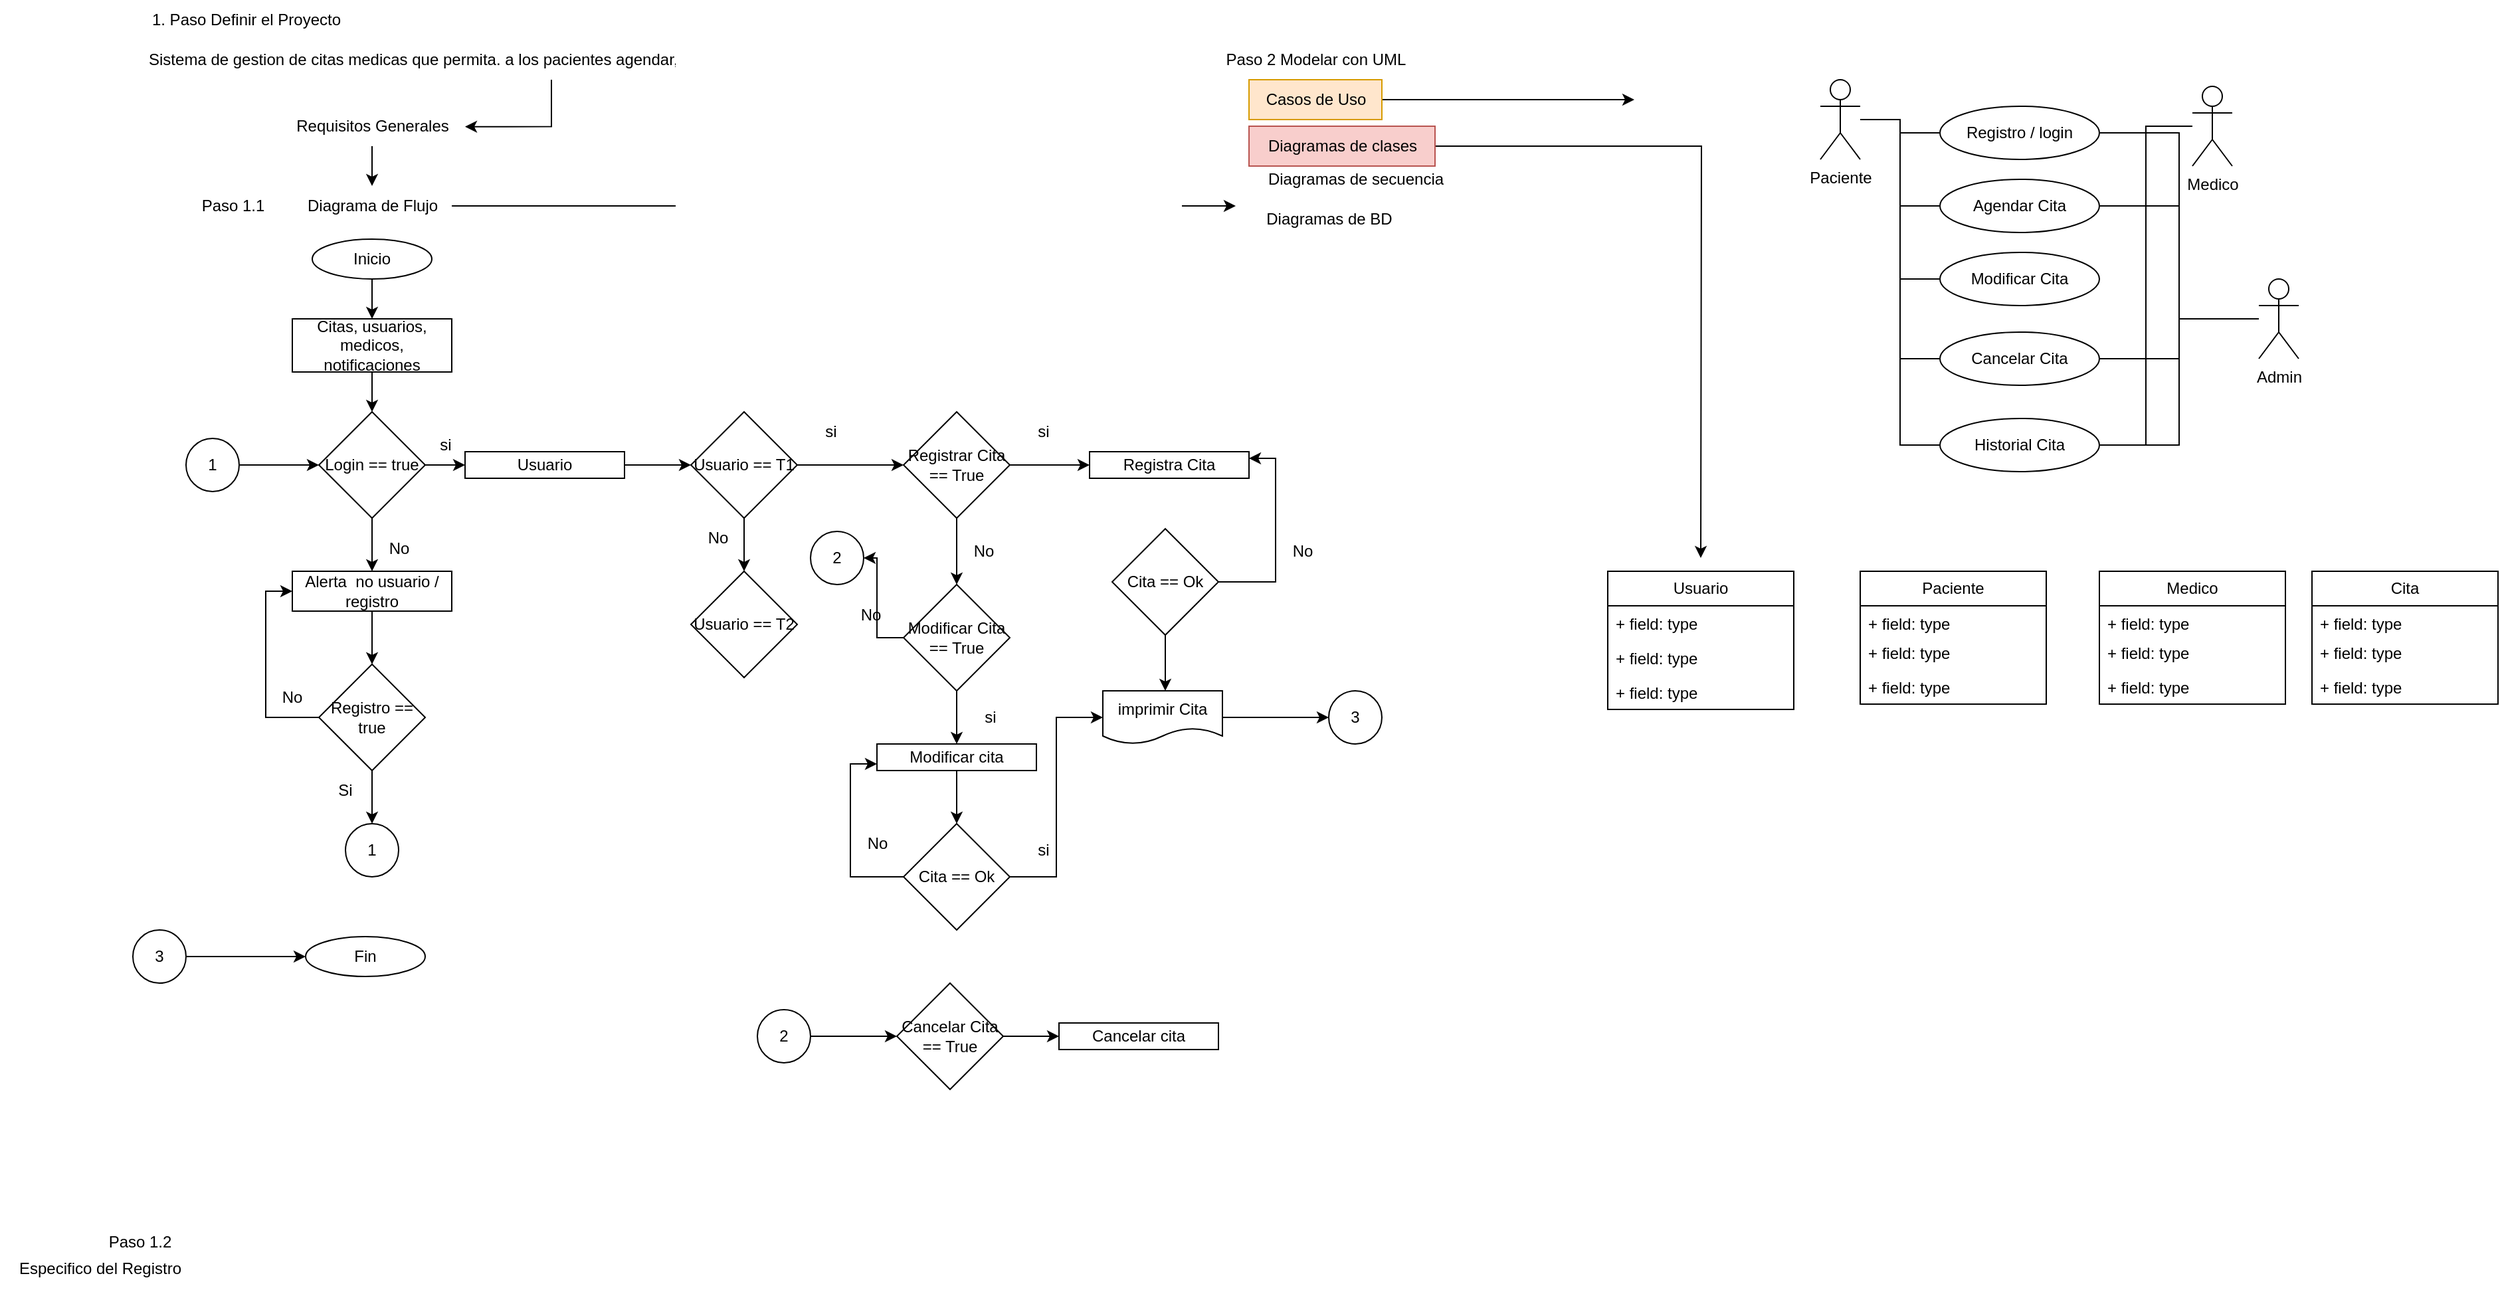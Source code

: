 <mxfile version="26.0.11" pages="6">
  <diagram id="hQkGVW7iXNaFTCUfIOvy" name="Definir un Proyecto">
    <mxGraphModel dx="1621" dy="432" grid="1" gridSize="10" guides="1" tooltips="1" connect="1" arrows="1" fold="1" page="1" pageScale="1" pageWidth="827" pageHeight="1169" math="0" shadow="0">
      <root>
        <mxCell id="0" />
        <mxCell id="1" parent="0" />
        <mxCell id="E74TG-fO9tm4yIe43Iaj-1" value="Sistema de gestion de citas medicas que permita. a los pacientes agendar, modificar y cancelar citas con medicos" style="text;html=1;align=center;verticalAlign=middle;resizable=0;points=[];autosize=1;strokeColor=none;fillColor=none;" vertex="1" parent="1">
          <mxGeometry x="90" y="170" width="630" height="30" as="geometry" />
        </mxCell>
        <mxCell id="E74TG-fO9tm4yIe43Iaj-2" value="1. Paso Definir el Proyecto" style="text;html=1;align=center;verticalAlign=middle;resizable=0;points=[];autosize=1;strokeColor=none;fillColor=none;" vertex="1" parent="1">
          <mxGeometry x="90" y="140" width="170" height="30" as="geometry" />
        </mxCell>
        <mxCell id="E74TG-fO9tm4yIe43Iaj-6" value="" style="edgeStyle=orthogonalEdgeStyle;rounded=0;orthogonalLoop=1;jettySize=auto;html=1;" edge="1" parent="1" source="E74TG-fO9tm4yIe43Iaj-3" target="E74TG-fO9tm4yIe43Iaj-5">
          <mxGeometry relative="1" as="geometry" />
        </mxCell>
        <mxCell id="E74TG-fO9tm4yIe43Iaj-3" value="Requisitos Generales" style="text;html=1;align=center;verticalAlign=middle;resizable=0;points=[];autosize=1;strokeColor=none;fillColor=none;" vertex="1" parent="1">
          <mxGeometry x="200" y="220" width="140" height="30" as="geometry" />
        </mxCell>
        <mxCell id="E74TG-fO9tm4yIe43Iaj-4" style="edgeStyle=orthogonalEdgeStyle;rounded=0;orthogonalLoop=1;jettySize=auto;html=1;entryX=1;entryY=0.511;entryDx=0;entryDy=0;entryPerimeter=0;" edge="1" parent="1" source="E74TG-fO9tm4yIe43Iaj-1" target="E74TG-fO9tm4yIe43Iaj-3">
          <mxGeometry relative="1" as="geometry" />
        </mxCell>
        <mxCell id="E74TG-fO9tm4yIe43Iaj-76" style="edgeStyle=orthogonalEdgeStyle;rounded=0;orthogonalLoop=1;jettySize=auto;html=1;" edge="1" parent="1" source="E74TG-fO9tm4yIe43Iaj-5">
          <mxGeometry relative="1" as="geometry">
            <mxPoint x="920" y="295" as="targetPoint" />
          </mxGeometry>
        </mxCell>
        <mxCell id="E74TG-fO9tm4yIe43Iaj-5" value="Diagrama de Flujo" style="text;html=1;align=center;verticalAlign=middle;resizable=0;points=[];autosize=1;strokeColor=none;fillColor=none;" vertex="1" parent="1">
          <mxGeometry x="210" y="280" width="120" height="30" as="geometry" />
        </mxCell>
        <mxCell id="E74TG-fO9tm4yIe43Iaj-9" value="" style="edgeStyle=orthogonalEdgeStyle;rounded=0;orthogonalLoop=1;jettySize=auto;html=1;" edge="1" parent="1" source="E74TG-fO9tm4yIe43Iaj-7" target="E74TG-fO9tm4yIe43Iaj-8">
          <mxGeometry relative="1" as="geometry" />
        </mxCell>
        <mxCell id="E74TG-fO9tm4yIe43Iaj-7" value="Inicio" style="ellipse;whiteSpace=wrap;html=1;" vertex="1" parent="1">
          <mxGeometry x="225" y="320" width="90" height="30" as="geometry" />
        </mxCell>
        <mxCell id="E74TG-fO9tm4yIe43Iaj-11" value="" style="edgeStyle=orthogonalEdgeStyle;rounded=0;orthogonalLoop=1;jettySize=auto;html=1;" edge="1" parent="1" source="E74TG-fO9tm4yIe43Iaj-8" target="E74TG-fO9tm4yIe43Iaj-10">
          <mxGeometry relative="1" as="geometry" />
        </mxCell>
        <mxCell id="E74TG-fO9tm4yIe43Iaj-8" value="Citas, usuarios, medicos, notificaciones" style="whiteSpace=wrap;html=1;" vertex="1" parent="1">
          <mxGeometry x="210" y="380" width="120" height="40" as="geometry" />
        </mxCell>
        <mxCell id="E74TG-fO9tm4yIe43Iaj-13" value="" style="edgeStyle=orthogonalEdgeStyle;rounded=0;orthogonalLoop=1;jettySize=auto;html=1;" edge="1" parent="1" source="E74TG-fO9tm4yIe43Iaj-10" target="E74TG-fO9tm4yIe43Iaj-12">
          <mxGeometry relative="1" as="geometry" />
        </mxCell>
        <mxCell id="E74TG-fO9tm4yIe43Iaj-15" value="" style="edgeStyle=orthogonalEdgeStyle;rounded=0;orthogonalLoop=1;jettySize=auto;html=1;" edge="1" parent="1" source="E74TG-fO9tm4yIe43Iaj-10" target="E74TG-fO9tm4yIe43Iaj-14">
          <mxGeometry relative="1" as="geometry" />
        </mxCell>
        <mxCell id="E74TG-fO9tm4yIe43Iaj-10" value="Login == true" style="rhombus;whiteSpace=wrap;html=1;" vertex="1" parent="1">
          <mxGeometry x="230" y="450" width="80" height="80" as="geometry" />
        </mxCell>
        <mxCell id="E74TG-fO9tm4yIe43Iaj-31" value="" style="edgeStyle=orthogonalEdgeStyle;rounded=0;orthogonalLoop=1;jettySize=auto;html=1;" edge="1" parent="1" source="E74TG-fO9tm4yIe43Iaj-12" target="E74TG-fO9tm4yIe43Iaj-30">
          <mxGeometry relative="1" as="geometry" />
        </mxCell>
        <mxCell id="E74TG-fO9tm4yIe43Iaj-12" value="Usuario" style="whiteSpace=wrap;html=1;" vertex="1" parent="1">
          <mxGeometry x="340" y="480" width="120" height="20" as="geometry" />
        </mxCell>
        <mxCell id="E74TG-fO9tm4yIe43Iaj-17" style="edgeStyle=orthogonalEdgeStyle;rounded=0;orthogonalLoop=1;jettySize=auto;html=1;entryX=0.5;entryY=0;entryDx=0;entryDy=0;" edge="1" parent="1" source="E74TG-fO9tm4yIe43Iaj-14" target="E74TG-fO9tm4yIe43Iaj-16">
          <mxGeometry relative="1" as="geometry" />
        </mxCell>
        <mxCell id="E74TG-fO9tm4yIe43Iaj-14" value="Alerta&amp;nbsp; no usuario / registro" style="whiteSpace=wrap;html=1;" vertex="1" parent="1">
          <mxGeometry x="210" y="570" width="120" height="30" as="geometry" />
        </mxCell>
        <mxCell id="E74TG-fO9tm4yIe43Iaj-18" style="edgeStyle=orthogonalEdgeStyle;rounded=0;orthogonalLoop=1;jettySize=auto;html=1;entryX=0;entryY=0.5;entryDx=0;entryDy=0;" edge="1" parent="1" source="E74TG-fO9tm4yIe43Iaj-16" target="E74TG-fO9tm4yIe43Iaj-14">
          <mxGeometry relative="1" as="geometry">
            <Array as="points">
              <mxPoint x="190" y="680" />
              <mxPoint x="190" y="585" />
            </Array>
          </mxGeometry>
        </mxCell>
        <mxCell id="E74TG-fO9tm4yIe43Iaj-24" style="edgeStyle=orthogonalEdgeStyle;rounded=0;orthogonalLoop=1;jettySize=auto;html=1;entryX=0.5;entryY=0;entryDx=0;entryDy=0;" edge="1" parent="1" source="E74TG-fO9tm4yIe43Iaj-16">
          <mxGeometry relative="1" as="geometry">
            <mxPoint x="270" y="760" as="targetPoint" />
          </mxGeometry>
        </mxCell>
        <mxCell id="E74TG-fO9tm4yIe43Iaj-16" value="Registro == true" style="rhombus;whiteSpace=wrap;html=1;" vertex="1" parent="1">
          <mxGeometry x="230" y="640" width="80" height="80" as="geometry" />
        </mxCell>
        <mxCell id="E74TG-fO9tm4yIe43Iaj-19" value="si" style="text;html=1;align=center;verticalAlign=middle;resizable=0;points=[];autosize=1;strokeColor=none;fillColor=none;" vertex="1" parent="1">
          <mxGeometry x="310" y="460" width="30" height="30" as="geometry" />
        </mxCell>
        <mxCell id="E74TG-fO9tm4yIe43Iaj-20" value="No" style="text;html=1;align=center;verticalAlign=middle;resizable=0;points=[];autosize=1;strokeColor=none;fillColor=none;" vertex="1" parent="1">
          <mxGeometry x="270" y="538" width="40" height="30" as="geometry" />
        </mxCell>
        <mxCell id="E74TG-fO9tm4yIe43Iaj-21" value="No" style="text;html=1;align=center;verticalAlign=middle;whiteSpace=wrap;rounded=0;" vertex="1" parent="1">
          <mxGeometry x="180" y="650" width="60" height="30" as="geometry" />
        </mxCell>
        <mxCell id="E74TG-fO9tm4yIe43Iaj-23" value="Si" style="text;html=1;align=center;verticalAlign=middle;whiteSpace=wrap;rounded=0;" vertex="1" parent="1">
          <mxGeometry x="220" y="720" width="60" height="30" as="geometry" />
        </mxCell>
        <mxCell id="E74TG-fO9tm4yIe43Iaj-25" value="1" style="ellipse;whiteSpace=wrap;html=1;aspect=fixed;" vertex="1" parent="1">
          <mxGeometry x="250" y="760" width="40" height="40" as="geometry" />
        </mxCell>
        <mxCell id="E74TG-fO9tm4yIe43Iaj-27" style="edgeStyle=orthogonalEdgeStyle;rounded=0;orthogonalLoop=1;jettySize=auto;html=1;entryX=0;entryY=0.5;entryDx=0;entryDy=0;" edge="1" parent="1" source="E74TG-fO9tm4yIe43Iaj-26" target="E74TG-fO9tm4yIe43Iaj-10">
          <mxGeometry relative="1" as="geometry" />
        </mxCell>
        <mxCell id="E74TG-fO9tm4yIe43Iaj-26" value="1" style="ellipse;whiteSpace=wrap;html=1;aspect=fixed;" vertex="1" parent="1">
          <mxGeometry x="130" y="470" width="40" height="40" as="geometry" />
        </mxCell>
        <mxCell id="E74TG-fO9tm4yIe43Iaj-33" style="edgeStyle=orthogonalEdgeStyle;rounded=0;orthogonalLoop=1;jettySize=auto;html=1;entryX=0.5;entryY=0;entryDx=0;entryDy=0;" edge="1" parent="1" source="E74TG-fO9tm4yIe43Iaj-30" target="E74TG-fO9tm4yIe43Iaj-32">
          <mxGeometry relative="1" as="geometry" />
        </mxCell>
        <mxCell id="E74TG-fO9tm4yIe43Iaj-39" value="" style="edgeStyle=orthogonalEdgeStyle;rounded=0;orthogonalLoop=1;jettySize=auto;html=1;" edge="1" parent="1" source="E74TG-fO9tm4yIe43Iaj-30" target="E74TG-fO9tm4yIe43Iaj-38">
          <mxGeometry relative="1" as="geometry" />
        </mxCell>
        <mxCell id="E74TG-fO9tm4yIe43Iaj-30" value="Usuario == T1" style="rhombus;whiteSpace=wrap;html=1;" vertex="1" parent="1">
          <mxGeometry x="510" y="450" width="80" height="80" as="geometry" />
        </mxCell>
        <mxCell id="E74TG-fO9tm4yIe43Iaj-32" value="Usuario == T2" style="rhombus;whiteSpace=wrap;html=1;" vertex="1" parent="1">
          <mxGeometry x="510" y="570" width="80" height="80" as="geometry" />
        </mxCell>
        <mxCell id="E74TG-fO9tm4yIe43Iaj-34" value="No" style="text;html=1;align=center;verticalAlign=middle;resizable=0;points=[];autosize=1;strokeColor=none;fillColor=none;" vertex="1" parent="1">
          <mxGeometry x="510" y="530" width="40" height="30" as="geometry" />
        </mxCell>
        <mxCell id="E74TG-fO9tm4yIe43Iaj-36" value="si" style="text;html=1;align=center;verticalAlign=middle;resizable=0;points=[];autosize=1;strokeColor=none;fillColor=none;" vertex="1" parent="1">
          <mxGeometry x="600" y="450" width="30" height="30" as="geometry" />
        </mxCell>
        <mxCell id="E74TG-fO9tm4yIe43Iaj-37" value="No" style="text;html=1;align=center;verticalAlign=middle;resizable=0;points=[];autosize=1;strokeColor=none;fillColor=none;" vertex="1" parent="1">
          <mxGeometry x="625" y="588" width="40" height="30" as="geometry" />
        </mxCell>
        <mxCell id="E74TG-fO9tm4yIe43Iaj-41" value="" style="edgeStyle=orthogonalEdgeStyle;rounded=0;orthogonalLoop=1;jettySize=auto;html=1;" edge="1" parent="1" source="E74TG-fO9tm4yIe43Iaj-38" target="E74TG-fO9tm4yIe43Iaj-40">
          <mxGeometry relative="1" as="geometry" />
        </mxCell>
        <mxCell id="E74TG-fO9tm4yIe43Iaj-51" style="edgeStyle=orthogonalEdgeStyle;rounded=0;orthogonalLoop=1;jettySize=auto;html=1;entryX=0.5;entryY=0;entryDx=0;entryDy=0;" edge="1" parent="1" source="E74TG-fO9tm4yIe43Iaj-38" target="E74TG-fO9tm4yIe43Iaj-50">
          <mxGeometry relative="1" as="geometry" />
        </mxCell>
        <mxCell id="E74TG-fO9tm4yIe43Iaj-38" value="Registrar Cita == True" style="rhombus;whiteSpace=wrap;html=1;" vertex="1" parent="1">
          <mxGeometry x="670" y="450" width="80" height="80" as="geometry" />
        </mxCell>
        <mxCell id="E74TG-fO9tm4yIe43Iaj-40" value="Registra Cita" style="whiteSpace=wrap;html=1;" vertex="1" parent="1">
          <mxGeometry x="810" y="480" width="120" height="20" as="geometry" />
        </mxCell>
        <mxCell id="E74TG-fO9tm4yIe43Iaj-42" value="si" style="text;html=1;align=center;verticalAlign=middle;resizable=0;points=[];autosize=1;strokeColor=none;fillColor=none;" vertex="1" parent="1">
          <mxGeometry x="760" y="450" width="30" height="30" as="geometry" />
        </mxCell>
        <mxCell id="E74TG-fO9tm4yIe43Iaj-44" style="edgeStyle=orthogonalEdgeStyle;rounded=0;orthogonalLoop=1;jettySize=auto;html=1;entryX=1;entryY=0.25;entryDx=0;entryDy=0;exitX=1;exitY=0.5;exitDx=0;exitDy=0;" edge="1" parent="1" source="E74TG-fO9tm4yIe43Iaj-43" target="E74TG-fO9tm4yIe43Iaj-40">
          <mxGeometry relative="1" as="geometry" />
        </mxCell>
        <mxCell id="E74TG-fO9tm4yIe43Iaj-47" value="" style="edgeStyle=orthogonalEdgeStyle;rounded=0;orthogonalLoop=1;jettySize=auto;html=1;" edge="1" parent="1" source="E74TG-fO9tm4yIe43Iaj-43">
          <mxGeometry relative="1" as="geometry">
            <mxPoint x="867" y="660" as="targetPoint" />
          </mxGeometry>
        </mxCell>
        <mxCell id="E74TG-fO9tm4yIe43Iaj-43" value="Cita == Ok" style="rhombus;whiteSpace=wrap;html=1;" vertex="1" parent="1">
          <mxGeometry x="827" y="538" width="80" height="80" as="geometry" />
        </mxCell>
        <mxCell id="E74TG-fO9tm4yIe43Iaj-45" value="No" style="text;html=1;align=center;verticalAlign=middle;resizable=0;points=[];autosize=1;strokeColor=none;fillColor=none;" vertex="1" parent="1">
          <mxGeometry x="950" y="540" width="40" height="30" as="geometry" />
        </mxCell>
        <mxCell id="E74TG-fO9tm4yIe43Iaj-72" style="edgeStyle=orthogonalEdgeStyle;rounded=0;orthogonalLoop=1;jettySize=auto;html=1;entryX=0;entryY=0.5;entryDx=0;entryDy=0;" edge="1" parent="1" source="E74TG-fO9tm4yIe43Iaj-48" target="E74TG-fO9tm4yIe43Iaj-71">
          <mxGeometry relative="1" as="geometry" />
        </mxCell>
        <mxCell id="E74TG-fO9tm4yIe43Iaj-48" value="imprimir Cita" style="shape=document;whiteSpace=wrap;html=1;boundedLbl=1;" vertex="1" parent="1">
          <mxGeometry x="820" y="660" width="90" height="40" as="geometry" />
        </mxCell>
        <mxCell id="E74TG-fO9tm4yIe43Iaj-49" value="No" style="text;html=1;align=center;verticalAlign=middle;resizable=0;points=[];autosize=1;strokeColor=none;fillColor=none;" vertex="1" parent="1">
          <mxGeometry x="710" y="540" width="40" height="30" as="geometry" />
        </mxCell>
        <mxCell id="E74TG-fO9tm4yIe43Iaj-53" value="" style="edgeStyle=orthogonalEdgeStyle;rounded=0;orthogonalLoop=1;jettySize=auto;html=1;" edge="1" parent="1" source="E74TG-fO9tm4yIe43Iaj-50" target="E74TG-fO9tm4yIe43Iaj-52">
          <mxGeometry relative="1" as="geometry" />
        </mxCell>
        <mxCell id="E74TG-fO9tm4yIe43Iaj-63" style="edgeStyle=orthogonalEdgeStyle;rounded=0;orthogonalLoop=1;jettySize=auto;html=1;entryX=1;entryY=0.5;entryDx=0;entryDy=0;" edge="1" parent="1" source="E74TG-fO9tm4yIe43Iaj-50" target="E74TG-fO9tm4yIe43Iaj-62">
          <mxGeometry relative="1" as="geometry" />
        </mxCell>
        <mxCell id="E74TG-fO9tm4yIe43Iaj-50" value="Modificar Cita == True" style="rhombus;whiteSpace=wrap;html=1;" vertex="1" parent="1">
          <mxGeometry x="670" y="580" width="80" height="80" as="geometry" />
        </mxCell>
        <mxCell id="E74TG-fO9tm4yIe43Iaj-55" style="edgeStyle=orthogonalEdgeStyle;rounded=0;orthogonalLoop=1;jettySize=auto;html=1;entryX=0.5;entryY=0;entryDx=0;entryDy=0;" edge="1" parent="1" source="E74TG-fO9tm4yIe43Iaj-52" target="E74TG-fO9tm4yIe43Iaj-54">
          <mxGeometry relative="1" as="geometry" />
        </mxCell>
        <mxCell id="E74TG-fO9tm4yIe43Iaj-52" value="Modificar cita" style="whiteSpace=wrap;html=1;" vertex="1" parent="1">
          <mxGeometry x="650" y="700" width="120" height="20" as="geometry" />
        </mxCell>
        <mxCell id="E74TG-fO9tm4yIe43Iaj-59" style="edgeStyle=orthogonalEdgeStyle;rounded=0;orthogonalLoop=1;jettySize=auto;html=1;entryX=0;entryY=0.75;entryDx=0;entryDy=0;exitX=0;exitY=0.5;exitDx=0;exitDy=0;" edge="1" parent="1" source="E74TG-fO9tm4yIe43Iaj-54" target="E74TG-fO9tm4yIe43Iaj-52">
          <mxGeometry relative="1" as="geometry" />
        </mxCell>
        <mxCell id="E74TG-fO9tm4yIe43Iaj-54" value="Cita == Ok" style="rhombus;whiteSpace=wrap;html=1;" vertex="1" parent="1">
          <mxGeometry x="670" y="760" width="80" height="80" as="geometry" />
        </mxCell>
        <mxCell id="E74TG-fO9tm4yIe43Iaj-56" style="edgeStyle=orthogonalEdgeStyle;rounded=0;orthogonalLoop=1;jettySize=auto;html=1;entryX=0;entryY=0.5;entryDx=0;entryDy=0;" edge="1" parent="1" source="E74TG-fO9tm4yIe43Iaj-54" target="E74TG-fO9tm4yIe43Iaj-48">
          <mxGeometry relative="1" as="geometry">
            <mxPoint x="866" y="700" as="targetPoint" />
          </mxGeometry>
        </mxCell>
        <mxCell id="E74TG-fO9tm4yIe43Iaj-57" value="si" style="text;html=1;align=center;verticalAlign=middle;resizable=0;points=[];autosize=1;strokeColor=none;fillColor=none;" vertex="1" parent="1">
          <mxGeometry x="760" y="765" width="30" height="30" as="geometry" />
        </mxCell>
        <mxCell id="E74TG-fO9tm4yIe43Iaj-58" value="No" style="text;html=1;align=center;verticalAlign=middle;resizable=0;points=[];autosize=1;strokeColor=none;fillColor=none;" vertex="1" parent="1">
          <mxGeometry x="630" y="760" width="40" height="30" as="geometry" />
        </mxCell>
        <mxCell id="E74TG-fO9tm4yIe43Iaj-60" value="si" style="text;html=1;align=center;verticalAlign=middle;resizable=0;points=[];autosize=1;strokeColor=none;fillColor=none;" vertex="1" parent="1">
          <mxGeometry x="720" y="665" width="30" height="30" as="geometry" />
        </mxCell>
        <mxCell id="E74TG-fO9tm4yIe43Iaj-62" value="2" style="ellipse;whiteSpace=wrap;html=1;aspect=fixed;" vertex="1" parent="1">
          <mxGeometry x="600" y="540" width="40" height="40" as="geometry" />
        </mxCell>
        <mxCell id="E74TG-fO9tm4yIe43Iaj-67" style="edgeStyle=orthogonalEdgeStyle;rounded=0;orthogonalLoop=1;jettySize=auto;html=1;entryX=0;entryY=0.5;entryDx=0;entryDy=0;" edge="1" parent="1" source="E74TG-fO9tm4yIe43Iaj-64" target="E74TG-fO9tm4yIe43Iaj-65">
          <mxGeometry relative="1" as="geometry" />
        </mxCell>
        <mxCell id="E74TG-fO9tm4yIe43Iaj-64" value="2" style="ellipse;whiteSpace=wrap;html=1;aspect=fixed;" vertex="1" parent="1">
          <mxGeometry x="560" y="900" width="40" height="40" as="geometry" />
        </mxCell>
        <mxCell id="E74TG-fO9tm4yIe43Iaj-69" style="edgeStyle=orthogonalEdgeStyle;rounded=0;orthogonalLoop=1;jettySize=auto;html=1;exitX=1;exitY=0.5;exitDx=0;exitDy=0;entryX=0;entryY=0.5;entryDx=0;entryDy=0;" edge="1" parent="1" source="E74TG-fO9tm4yIe43Iaj-65" target="E74TG-fO9tm4yIe43Iaj-68">
          <mxGeometry relative="1" as="geometry" />
        </mxCell>
        <mxCell id="E74TG-fO9tm4yIe43Iaj-65" value="Cancelar Cita == True" style="rhombus;whiteSpace=wrap;html=1;" vertex="1" parent="1">
          <mxGeometry x="665" y="880" width="80" height="80" as="geometry" />
        </mxCell>
        <mxCell id="E74TG-fO9tm4yIe43Iaj-68" value="Cancelar cita" style="whiteSpace=wrap;html=1;" vertex="1" parent="1">
          <mxGeometry x="787" y="910" width="120" height="20" as="geometry" />
        </mxCell>
        <mxCell id="E74TG-fO9tm4yIe43Iaj-70" value="Fin" style="ellipse;whiteSpace=wrap;html=1;" vertex="1" parent="1">
          <mxGeometry x="220" y="845" width="90" height="30" as="geometry" />
        </mxCell>
        <mxCell id="E74TG-fO9tm4yIe43Iaj-71" value="3" style="ellipse;whiteSpace=wrap;html=1;aspect=fixed;" vertex="1" parent="1">
          <mxGeometry x="990" y="660" width="40" height="40" as="geometry" />
        </mxCell>
        <mxCell id="E74TG-fO9tm4yIe43Iaj-74" style="edgeStyle=orthogonalEdgeStyle;rounded=0;orthogonalLoop=1;jettySize=auto;html=1;entryX=0;entryY=0.5;entryDx=0;entryDy=0;" edge="1" parent="1" source="E74TG-fO9tm4yIe43Iaj-73" target="E74TG-fO9tm4yIe43Iaj-70">
          <mxGeometry relative="1" as="geometry" />
        </mxCell>
        <mxCell id="E74TG-fO9tm4yIe43Iaj-73" value="3" style="ellipse;whiteSpace=wrap;html=1;aspect=fixed;" vertex="1" parent="1">
          <mxGeometry x="90" y="840" width="40" height="40" as="geometry" />
        </mxCell>
        <mxCell id="E74TG-fO9tm4yIe43Iaj-75" value="Paso 1.1" style="text;html=1;align=center;verticalAlign=middle;resizable=0;points=[];autosize=1;strokeColor=none;fillColor=none;" vertex="1" parent="1">
          <mxGeometry x="130" y="280" width="70" height="30" as="geometry" />
        </mxCell>
        <mxCell id="E74TG-fO9tm4yIe43Iaj-82" style="edgeStyle=orthogonalEdgeStyle;rounded=0;orthogonalLoop=1;jettySize=auto;html=1;" edge="1" parent="1" source="E74TG-fO9tm4yIe43Iaj-77">
          <mxGeometry relative="1" as="geometry">
            <mxPoint x="1220" y="215" as="targetPoint" />
          </mxGeometry>
        </mxCell>
        <mxCell id="E74TG-fO9tm4yIe43Iaj-77" value="Casos de Uso" style="text;html=1;align=center;verticalAlign=middle;resizable=0;points=[];autosize=1;strokeColor=#d79b00;fillColor=#ffe6cc;" vertex="1" parent="1">
          <mxGeometry x="930" y="200" width="100" height="30" as="geometry" />
        </mxCell>
        <mxCell id="E74TG-fO9tm4yIe43Iaj-78" value="Paso 2 Modelar con UML" style="text;html=1;align=center;verticalAlign=middle;resizable=0;points=[];autosize=1;strokeColor=none;fillColor=none;" vertex="1" parent="1">
          <mxGeometry x="900" y="170" width="160" height="30" as="geometry" />
        </mxCell>
        <mxCell id="E74TG-fO9tm4yIe43Iaj-111" style="edgeStyle=orthogonalEdgeStyle;rounded=0;orthogonalLoop=1;jettySize=auto;html=1;" edge="1" parent="1" source="E74TG-fO9tm4yIe43Iaj-79">
          <mxGeometry relative="1" as="geometry">
            <mxPoint x="1270" y="560" as="targetPoint" />
          </mxGeometry>
        </mxCell>
        <mxCell id="E74TG-fO9tm4yIe43Iaj-79" value="Diagramas de clases" style="text;html=1;align=center;verticalAlign=middle;resizable=0;points=[];autosize=1;strokeColor=#b85450;fillColor=#f8cecc;" vertex="1" parent="1">
          <mxGeometry x="930" y="235" width="140" height="30" as="geometry" />
        </mxCell>
        <mxCell id="E74TG-fO9tm4yIe43Iaj-80" value="Diagramas de secuencia" style="text;html=1;align=center;verticalAlign=middle;resizable=0;points=[];autosize=1;strokeColor=none;fillColor=none;" vertex="1" parent="1">
          <mxGeometry x="930" y="260" width="160" height="30" as="geometry" />
        </mxCell>
        <mxCell id="E74TG-fO9tm4yIe43Iaj-81" value="Diagramas de BD" style="text;html=1;align=center;verticalAlign=middle;resizable=0;points=[];autosize=1;strokeColor=none;fillColor=none;" vertex="1" parent="1">
          <mxGeometry x="930" y="290" width="120" height="30" as="geometry" />
        </mxCell>
        <mxCell id="E74TG-fO9tm4yIe43Iaj-100" style="edgeStyle=orthogonalEdgeStyle;rounded=0;orthogonalLoop=1;jettySize=auto;html=1;entryX=1;entryY=0.5;entryDx=0;entryDy=0;endArrow=none;startFill=0;" edge="1" parent="1" source="E74TG-fO9tm4yIe43Iaj-83" target="E74TG-fO9tm4yIe43Iaj-94">
          <mxGeometry relative="1" as="geometry" />
        </mxCell>
        <mxCell id="E74TG-fO9tm4yIe43Iaj-103" style="edgeStyle=orthogonalEdgeStyle;rounded=0;orthogonalLoop=1;jettySize=auto;html=1;entryX=1;entryY=0.5;entryDx=0;entryDy=0;endArrow=none;startFill=0;" edge="1" parent="1" source="E74TG-fO9tm4yIe43Iaj-83" target="E74TG-fO9tm4yIe43Iaj-95">
          <mxGeometry relative="1" as="geometry" />
        </mxCell>
        <mxCell id="E74TG-fO9tm4yIe43Iaj-106" style="edgeStyle=orthogonalEdgeStyle;rounded=0;orthogonalLoop=1;jettySize=auto;html=1;entryX=1;entryY=0.5;entryDx=0;entryDy=0;endArrow=none;startFill=0;" edge="1" parent="1" source="E74TG-fO9tm4yIe43Iaj-83" target="E74TG-fO9tm4yIe43Iaj-98">
          <mxGeometry relative="1" as="geometry" />
        </mxCell>
        <mxCell id="E74TG-fO9tm4yIe43Iaj-83" value="Medico" style="shape=umlActor;verticalLabelPosition=bottom;verticalAlign=top;html=1;outlineConnect=0;" vertex="1" parent="1">
          <mxGeometry x="1640" y="205" width="30" height="60" as="geometry" />
        </mxCell>
        <mxCell id="E74TG-fO9tm4yIe43Iaj-99" style="edgeStyle=orthogonalEdgeStyle;rounded=0;orthogonalLoop=1;jettySize=auto;html=1;entryX=0;entryY=0.5;entryDx=0;entryDy=0;endArrow=none;startFill=0;" edge="1" parent="1" source="E74TG-fO9tm4yIe43Iaj-85" target="E74TG-fO9tm4yIe43Iaj-94">
          <mxGeometry relative="1" as="geometry">
            <Array as="points">
              <mxPoint x="1420" y="230" />
              <mxPoint x="1420" y="240" />
            </Array>
          </mxGeometry>
        </mxCell>
        <mxCell id="E74TG-fO9tm4yIe43Iaj-101" style="edgeStyle=orthogonalEdgeStyle;rounded=0;orthogonalLoop=1;jettySize=auto;html=1;entryX=0;entryY=0.5;entryDx=0;entryDy=0;endArrow=none;startFill=0;" edge="1" parent="1" source="E74TG-fO9tm4yIe43Iaj-85" target="E74TG-fO9tm4yIe43Iaj-95">
          <mxGeometry relative="1" as="geometry" />
        </mxCell>
        <mxCell id="E74TG-fO9tm4yIe43Iaj-102" style="edgeStyle=orthogonalEdgeStyle;rounded=0;orthogonalLoop=1;jettySize=auto;html=1;entryX=0;entryY=0.5;entryDx=0;entryDy=0;endArrow=none;startFill=0;" edge="1" parent="1" source="E74TG-fO9tm4yIe43Iaj-85" target="E74TG-fO9tm4yIe43Iaj-96">
          <mxGeometry relative="1" as="geometry" />
        </mxCell>
        <mxCell id="E74TG-fO9tm4yIe43Iaj-104" style="edgeStyle=orthogonalEdgeStyle;rounded=0;orthogonalLoop=1;jettySize=auto;html=1;entryX=0;entryY=0.5;entryDx=0;entryDy=0;endArrow=none;startFill=0;" edge="1" parent="1" source="E74TG-fO9tm4yIe43Iaj-85" target="E74TG-fO9tm4yIe43Iaj-97">
          <mxGeometry relative="1" as="geometry" />
        </mxCell>
        <mxCell id="E74TG-fO9tm4yIe43Iaj-105" style="edgeStyle=orthogonalEdgeStyle;rounded=0;orthogonalLoop=1;jettySize=auto;html=1;entryX=0;entryY=0.5;entryDx=0;entryDy=0;endArrow=none;startFill=0;" edge="1" parent="1" source="E74TG-fO9tm4yIe43Iaj-85" target="E74TG-fO9tm4yIe43Iaj-98">
          <mxGeometry relative="1" as="geometry" />
        </mxCell>
        <mxCell id="E74TG-fO9tm4yIe43Iaj-85" value="Paciente" style="shape=umlActor;verticalLabelPosition=bottom;verticalAlign=top;html=1;outlineConnect=0;" vertex="1" parent="1">
          <mxGeometry x="1360" y="200" width="30" height="60" as="geometry" />
        </mxCell>
        <mxCell id="E74TG-fO9tm4yIe43Iaj-107" style="edgeStyle=orthogonalEdgeStyle;rounded=0;orthogonalLoop=1;jettySize=auto;html=1;entryX=1;entryY=0.5;entryDx=0;entryDy=0;endArrow=none;startFill=0;" edge="1" parent="1" source="E74TG-fO9tm4yIe43Iaj-89" target="E74TG-fO9tm4yIe43Iaj-94">
          <mxGeometry relative="1" as="geometry" />
        </mxCell>
        <mxCell id="E74TG-fO9tm4yIe43Iaj-108" style="edgeStyle=orthogonalEdgeStyle;rounded=0;orthogonalLoop=1;jettySize=auto;html=1;entryX=1;entryY=0.5;entryDx=0;entryDy=0;endArrow=none;startFill=0;" edge="1" parent="1" source="E74TG-fO9tm4yIe43Iaj-89" target="E74TG-fO9tm4yIe43Iaj-95">
          <mxGeometry relative="1" as="geometry" />
        </mxCell>
        <mxCell id="E74TG-fO9tm4yIe43Iaj-109" style="edgeStyle=orthogonalEdgeStyle;rounded=0;orthogonalLoop=1;jettySize=auto;html=1;entryX=1;entryY=0.5;entryDx=0;entryDy=0;endArrow=none;startFill=0;" edge="1" parent="1" source="E74TG-fO9tm4yIe43Iaj-89" target="E74TG-fO9tm4yIe43Iaj-97">
          <mxGeometry relative="1" as="geometry" />
        </mxCell>
        <mxCell id="E74TG-fO9tm4yIe43Iaj-110" style="edgeStyle=orthogonalEdgeStyle;rounded=0;orthogonalLoop=1;jettySize=auto;html=1;entryX=1;entryY=0.5;entryDx=0;entryDy=0;endArrow=none;startFill=0;" edge="1" parent="1" source="E74TG-fO9tm4yIe43Iaj-89" target="E74TG-fO9tm4yIe43Iaj-98">
          <mxGeometry relative="1" as="geometry" />
        </mxCell>
        <mxCell id="E74TG-fO9tm4yIe43Iaj-89" value="Admin" style="shape=umlActor;verticalLabelPosition=bottom;verticalAlign=top;html=1;outlineConnect=0;" vertex="1" parent="1">
          <mxGeometry x="1690" y="350" width="30" height="60" as="geometry" />
        </mxCell>
        <mxCell id="E74TG-fO9tm4yIe43Iaj-94" value="Registro / login" style="ellipse;whiteSpace=wrap;html=1;" vertex="1" parent="1">
          <mxGeometry x="1450" y="220" width="120" height="40" as="geometry" />
        </mxCell>
        <mxCell id="E74TG-fO9tm4yIe43Iaj-95" value="Agendar Cita" style="ellipse;whiteSpace=wrap;html=1;" vertex="1" parent="1">
          <mxGeometry x="1450" y="275" width="120" height="40" as="geometry" />
        </mxCell>
        <mxCell id="E74TG-fO9tm4yIe43Iaj-96" value="Modificar Cita" style="ellipse;whiteSpace=wrap;html=1;" vertex="1" parent="1">
          <mxGeometry x="1450" y="330" width="120" height="40" as="geometry" />
        </mxCell>
        <mxCell id="E74TG-fO9tm4yIe43Iaj-97" value="Cancelar Cita" style="ellipse;whiteSpace=wrap;html=1;" vertex="1" parent="1">
          <mxGeometry x="1450" y="390" width="120" height="40" as="geometry" />
        </mxCell>
        <mxCell id="E74TG-fO9tm4yIe43Iaj-98" value="Historial Cita" style="ellipse;whiteSpace=wrap;html=1;" vertex="1" parent="1">
          <mxGeometry x="1450" y="455" width="120" height="40" as="geometry" />
        </mxCell>
        <mxCell id="E74TG-fO9tm4yIe43Iaj-112" value="Usuario" style="swimlane;fontStyle=0;childLayout=stackLayout;horizontal=1;startSize=26;fillColor=none;horizontalStack=0;resizeParent=1;resizeParentMax=0;resizeLast=0;collapsible=1;marginBottom=0;whiteSpace=wrap;html=1;" vertex="1" parent="1">
          <mxGeometry x="1200" y="570" width="140" height="104" as="geometry" />
        </mxCell>
        <mxCell id="E74TG-fO9tm4yIe43Iaj-113" value="+ field: type" style="text;strokeColor=none;fillColor=none;align=left;verticalAlign=top;spacingLeft=4;spacingRight=4;overflow=hidden;rotatable=0;points=[[0,0.5],[1,0.5]];portConstraint=eastwest;whiteSpace=wrap;html=1;" vertex="1" parent="E74TG-fO9tm4yIe43Iaj-112">
          <mxGeometry y="26" width="140" height="26" as="geometry" />
        </mxCell>
        <mxCell id="E74TG-fO9tm4yIe43Iaj-114" value="+ field: type" style="text;strokeColor=none;fillColor=none;align=left;verticalAlign=top;spacingLeft=4;spacingRight=4;overflow=hidden;rotatable=0;points=[[0,0.5],[1,0.5]];portConstraint=eastwest;whiteSpace=wrap;html=1;" vertex="1" parent="E74TG-fO9tm4yIe43Iaj-112">
          <mxGeometry y="52" width="140" height="26" as="geometry" />
        </mxCell>
        <mxCell id="E74TG-fO9tm4yIe43Iaj-115" value="+ field: type" style="text;strokeColor=none;fillColor=none;align=left;verticalAlign=top;spacingLeft=4;spacingRight=4;overflow=hidden;rotatable=0;points=[[0,0.5],[1,0.5]];portConstraint=eastwest;whiteSpace=wrap;html=1;" vertex="1" parent="E74TG-fO9tm4yIe43Iaj-112">
          <mxGeometry y="78" width="140" height="26" as="geometry" />
        </mxCell>
        <mxCell id="E74TG-fO9tm4yIe43Iaj-116" value="Paciente" style="swimlane;fontStyle=0;childLayout=stackLayout;horizontal=1;startSize=26;fillColor=none;horizontalStack=0;resizeParent=1;resizeParentMax=0;resizeLast=0;collapsible=1;marginBottom=0;whiteSpace=wrap;html=1;" vertex="1" parent="1">
          <mxGeometry x="1390" y="570" width="140" height="100" as="geometry" />
        </mxCell>
        <mxCell id="E74TG-fO9tm4yIe43Iaj-117" value="+ field: type" style="text;strokeColor=none;fillColor=none;align=left;verticalAlign=top;spacingLeft=4;spacingRight=4;overflow=hidden;rotatable=0;points=[[0,0.5],[1,0.5]];portConstraint=eastwest;whiteSpace=wrap;html=1;" vertex="1" parent="E74TG-fO9tm4yIe43Iaj-116">
          <mxGeometry y="26" width="140" height="22" as="geometry" />
        </mxCell>
        <mxCell id="E74TG-fO9tm4yIe43Iaj-118" value="+ field: type" style="text;strokeColor=none;fillColor=none;align=left;verticalAlign=top;spacingLeft=4;spacingRight=4;overflow=hidden;rotatable=0;points=[[0,0.5],[1,0.5]];portConstraint=eastwest;whiteSpace=wrap;html=1;" vertex="1" parent="E74TG-fO9tm4yIe43Iaj-116">
          <mxGeometry y="48" width="140" height="26" as="geometry" />
        </mxCell>
        <mxCell id="E74TG-fO9tm4yIe43Iaj-119" value="+ field: type" style="text;strokeColor=none;fillColor=none;align=left;verticalAlign=top;spacingLeft=4;spacingRight=4;overflow=hidden;rotatable=0;points=[[0,0.5],[1,0.5]];portConstraint=eastwest;whiteSpace=wrap;html=1;" vertex="1" parent="E74TG-fO9tm4yIe43Iaj-116">
          <mxGeometry y="74" width="140" height="26" as="geometry" />
        </mxCell>
        <mxCell id="E74TG-fO9tm4yIe43Iaj-120" value="Medico" style="swimlane;fontStyle=0;childLayout=stackLayout;horizontal=1;startSize=26;fillColor=none;horizontalStack=0;resizeParent=1;resizeParentMax=0;resizeLast=0;collapsible=1;marginBottom=0;whiteSpace=wrap;html=1;" vertex="1" parent="1">
          <mxGeometry x="1570" y="570" width="140" height="100" as="geometry" />
        </mxCell>
        <mxCell id="E74TG-fO9tm4yIe43Iaj-121" value="+ field: type" style="text;strokeColor=none;fillColor=none;align=left;verticalAlign=top;spacingLeft=4;spacingRight=4;overflow=hidden;rotatable=0;points=[[0,0.5],[1,0.5]];portConstraint=eastwest;whiteSpace=wrap;html=1;" vertex="1" parent="E74TG-fO9tm4yIe43Iaj-120">
          <mxGeometry y="26" width="140" height="22" as="geometry" />
        </mxCell>
        <mxCell id="E74TG-fO9tm4yIe43Iaj-122" value="+ field: type" style="text;strokeColor=none;fillColor=none;align=left;verticalAlign=top;spacingLeft=4;spacingRight=4;overflow=hidden;rotatable=0;points=[[0,0.5],[1,0.5]];portConstraint=eastwest;whiteSpace=wrap;html=1;" vertex="1" parent="E74TG-fO9tm4yIe43Iaj-120">
          <mxGeometry y="48" width="140" height="26" as="geometry" />
        </mxCell>
        <mxCell id="E74TG-fO9tm4yIe43Iaj-123" value="+ field: type" style="text;strokeColor=none;fillColor=none;align=left;verticalAlign=top;spacingLeft=4;spacingRight=4;overflow=hidden;rotatable=0;points=[[0,0.5],[1,0.5]];portConstraint=eastwest;whiteSpace=wrap;html=1;" vertex="1" parent="E74TG-fO9tm4yIe43Iaj-120">
          <mxGeometry y="74" width="140" height="26" as="geometry" />
        </mxCell>
        <mxCell id="E74TG-fO9tm4yIe43Iaj-124" value="Cita" style="swimlane;fontStyle=0;childLayout=stackLayout;horizontal=1;startSize=26;fillColor=none;horizontalStack=0;resizeParent=1;resizeParentMax=0;resizeLast=0;collapsible=1;marginBottom=0;whiteSpace=wrap;html=1;" vertex="1" parent="1">
          <mxGeometry x="1730" y="570" width="140" height="100" as="geometry" />
        </mxCell>
        <mxCell id="E74TG-fO9tm4yIe43Iaj-125" value="+ field: type" style="text;strokeColor=none;fillColor=none;align=left;verticalAlign=top;spacingLeft=4;spacingRight=4;overflow=hidden;rotatable=0;points=[[0,0.5],[1,0.5]];portConstraint=eastwest;whiteSpace=wrap;html=1;" vertex="1" parent="E74TG-fO9tm4yIe43Iaj-124">
          <mxGeometry y="26" width="140" height="22" as="geometry" />
        </mxCell>
        <mxCell id="E74TG-fO9tm4yIe43Iaj-126" value="+ field: type" style="text;strokeColor=none;fillColor=none;align=left;verticalAlign=top;spacingLeft=4;spacingRight=4;overflow=hidden;rotatable=0;points=[[0,0.5],[1,0.5]];portConstraint=eastwest;whiteSpace=wrap;html=1;" vertex="1" parent="E74TG-fO9tm4yIe43Iaj-124">
          <mxGeometry y="48" width="140" height="26" as="geometry" />
        </mxCell>
        <mxCell id="E74TG-fO9tm4yIe43Iaj-127" value="+ field: type" style="text;strokeColor=none;fillColor=none;align=left;verticalAlign=top;spacingLeft=4;spacingRight=4;overflow=hidden;rotatable=0;points=[[0,0.5],[1,0.5]];portConstraint=eastwest;whiteSpace=wrap;html=1;" vertex="1" parent="E74TG-fO9tm4yIe43Iaj-124">
          <mxGeometry y="74" width="140" height="26" as="geometry" />
        </mxCell>
        <mxCell id="E74TG-fO9tm4yIe43Iaj-128" value="Paso 1.2" style="text;html=1;align=center;verticalAlign=middle;resizable=0;points=[];autosize=1;strokeColor=none;fillColor=none;" vertex="1" parent="1">
          <mxGeometry x="60" y="1060" width="70" height="30" as="geometry" />
        </mxCell>
        <mxCell id="E74TG-fO9tm4yIe43Iaj-129" value="Especifico del Registro" style="text;html=1;align=center;verticalAlign=middle;resizable=0;points=[];autosize=1;strokeColor=none;fillColor=none;" vertex="1" parent="1">
          <mxGeometry x="-10" y="1080" width="150" height="30" as="geometry" />
        </mxCell>
      </root>
    </mxGraphModel>
  </diagram>
  <diagram name="DigramaFlujo" id="ldia6kbnleaDXDu5-Z36">
    <mxGraphModel dx="794" dy="432" grid="1" gridSize="10" guides="1" tooltips="1" connect="1" arrows="1" fold="1" page="1" pageScale="1" pageWidth="827" pageHeight="1169" math="0" shadow="0">
      <root>
        <mxCell id="0" />
        <mxCell id="1" parent="0" />
      </root>
    </mxGraphModel>
  </diagram>
  <diagram id="ulOyx29F1p-RNrqsoQfS" name="UML">
    <mxGraphModel dx="794" dy="432" grid="1" gridSize="10" guides="1" tooltips="1" connect="1" arrows="1" fold="1" page="1" pageScale="1" pageWidth="827" pageHeight="1169" math="0" shadow="0">
      <root>
        <mxCell id="0" />
        <mxCell id="1" parent="0" />
      </root>
    </mxGraphModel>
  </diagram>
  <diagram id="TN4L8wYoc0hF03CJmR-2" name="DigramasClases">
    <mxGraphModel dx="794" dy="432" grid="1" gridSize="10" guides="1" tooltips="1" connect="1" arrows="1" fold="1" page="1" pageScale="1" pageWidth="827" pageHeight="1169" math="0" shadow="0">
      <root>
        <mxCell id="0" />
        <mxCell id="1" parent="0" />
        <mxCell id="guS2A9HVdZ-yk42evzDF-1" value="E-commerce" style="text;html=1;align=center;verticalAlign=middle;resizable=0;points=[];autosize=1;strokeColor=none;fillColor=none;" parent="1" vertex="1">
          <mxGeometry x="350" y="48" width="90" height="30" as="geometry" />
        </mxCell>
        <mxCell id="wxi5BErBburUlSMookES-4" style="edgeStyle=orthogonalEdgeStyle;rounded=0;orthogonalLoop=1;jettySize=auto;html=1;entryX=0;entryY=0.5;entryDx=0;entryDy=0;endArrow=none;startFill=0;" edge="1" parent="1" source="wxi5BErBburUlSMookES-1" target="wxi5BErBburUlSMookES-3">
          <mxGeometry relative="1" as="geometry" />
        </mxCell>
        <mxCell id="wxi5BErBburUlSMookES-1" value="&lt;p style=&quot;margin:0px;margin-top:4px;text-align:center;&quot;&gt;&lt;i&gt;E-commerce&lt;/i&gt;&lt;br&gt;&lt;b&gt;Carrito de compra&lt;/b&gt;&lt;/p&gt;&lt;hr size=&quot;1&quot; style=&quot;border-style:solid;&quot;&gt;&lt;p style=&quot;margin:0px;margin-left:4px;&quot;&gt;- Id_Carrito: Int&lt;br&gt;- Id_Producto: Int&lt;/p&gt;&lt;p style=&quot;margin:0px;margin-left:4px;&quot;&gt;- Total: float&lt;/p&gt;&lt;hr size=&quot;1&quot; style=&quot;border-style:solid;&quot;&gt;&lt;p style=&quot;margin:0px;margin-left:4px;&quot;&gt;+ addCarrito( )&lt;br&gt;+ updateCarrito( )&lt;/p&gt;&lt;p style=&quot;margin:0px;margin-left:4px;&quot;&gt;+ viewCarrito( )&lt;/p&gt;&lt;p style=&quot;margin:0px;margin-left:4px;&quot;&gt;+ checkOut( )&lt;/p&gt;&lt;p style=&quot;margin:0px;margin-left:4px;&quot;&gt;&lt;br&gt;&lt;/p&gt;&lt;p style=&quot;margin:0px;margin-left:4px;&quot;&gt;&lt;br&gt;&lt;/p&gt;" style="verticalAlign=top;align=left;overflow=fill;html=1;whiteSpace=wrap;" vertex="1" parent="1">
          <mxGeometry x="40" y="120" width="190" height="180" as="geometry" />
        </mxCell>
        <mxCell id="wxi5BErBburUlSMookES-3" value="&lt;p style=&quot;margin:0px;margin-top:4px;text-align:center;&quot;&gt;&lt;i&gt;E-commerce&lt;/i&gt;&lt;br&gt;&lt;b&gt;Cliente&lt;/b&gt;&lt;/p&gt;&lt;hr size=&quot;1&quot; style=&quot;border-style:solid;&quot;&gt;&lt;p style=&quot;margin:0px;margin-left:4px;&quot;&gt;- Id_Cliente&lt;span style=&quot;background-color: transparent; color: light-dark(rgb(0, 0, 0), rgb(255, 255, 255));&quot;&gt;: Int&lt;/span&gt;&lt;/p&gt;&lt;p style=&quot;margin:0px;margin-left:4px;&quot;&gt;- NombreCliente: varchar&lt;/p&gt;&lt;p style=&quot;margin:0px;margin-left:4px;&quot;&gt;- Direccion: Text&lt;/p&gt;&lt;p style=&quot;margin:0px;margin-left:4px;&quot;&gt;- Email: varchar&lt;/p&gt;&lt;p style=&quot;margin:0px;margin-left:4px;&quot;&gt;- IdTipoPago&lt;/p&gt;&lt;hr size=&quot;1&quot; style=&quot;border-style:solid;&quot;&gt;&lt;p style=&quot;margin:0px;margin-left:4px;&quot;&gt;+ addCliente( )&lt;br&gt;+ updateCliente( )&lt;/p&gt;&lt;p style=&quot;margin:0px;margin-left:4px;&quot;&gt;+ login( )&lt;/p&gt;" style="verticalAlign=top;align=left;overflow=fill;html=1;whiteSpace=wrap;" vertex="1" parent="1">
          <mxGeometry x="340" y="120" width="190" height="180" as="geometry" />
        </mxCell>
        <mxCell id="wxi5BErBburUlSMookES-5" value="&lt;p style=&quot;margin:0px;margin-top:4px;text-align:center;&quot;&gt;&lt;i&gt;E-commerce&lt;/i&gt;&lt;br&gt;&lt;b&gt;Usuario&lt;/b&gt;&lt;/p&gt;&lt;hr size=&quot;1&quot; style=&quot;border-style:solid;&quot;&gt;&lt;p style=&quot;margin:0px;margin-left:4px;&quot;&gt;- Id_Usuario&lt;span style=&quot;background-color: transparent; color: light-dark(rgb(0, 0, 0), rgb(255, 255, 255));&quot;&gt;: Int&lt;/span&gt;&lt;/p&gt;&lt;p style=&quot;margin:0px;margin-left:4px;&quot;&gt;- Password: string&lt;/p&gt;&lt;p style=&quot;margin:0px;margin-left:4px;&quot;&gt;- LoginEstatus: string&lt;/p&gt;&lt;p style=&quot;margin:0px;margin-left:4px;&quot;&gt;- RegistrarDate: Date&lt;/p&gt;&lt;hr size=&quot;1&quot; style=&quot;border-style:solid;&quot;&gt;&lt;p style=&quot;margin:0px;margin-left:4px;&quot;&gt;+ verificarLogin( )&lt;br&gt;&lt;/p&gt;" style="verticalAlign=top;align=left;overflow=fill;html=1;whiteSpace=wrap;" vertex="1" parent="1">
          <mxGeometry x="610" y="120" width="190" height="150" as="geometry" />
        </mxCell>
        <mxCell id="wxi5BErBburUlSMookES-6" style="edgeStyle=orthogonalEdgeStyle;rounded=0;orthogonalLoop=1;jettySize=auto;html=1;entryX=-0.009;entryY=0.6;entryDx=0;entryDy=0;entryPerimeter=0;endArrow=none;startFill=0;" edge="1" parent="1" source="wxi5BErBburUlSMookES-3" target="wxi5BErBburUlSMookES-5">
          <mxGeometry relative="1" as="geometry" />
        </mxCell>
        <mxCell id="wxi5BErBburUlSMookES-8" style="edgeStyle=orthogonalEdgeStyle;rounded=0;orthogonalLoop=1;jettySize=auto;html=1;entryX=0.5;entryY=1;entryDx=0;entryDy=0;endArrow=ERone;endFill=0;startArrow=ERmany;startFill=0;" edge="1" parent="1" source="wxi5BErBburUlSMookES-7" target="wxi5BErBburUlSMookES-3">
          <mxGeometry relative="1" as="geometry" />
        </mxCell>
        <mxCell id="wxi5BErBburUlSMookES-7" value="&lt;p style=&quot;margin:0px;margin-top:4px;text-align:center;&quot;&gt;&lt;i&gt;E-commerce&lt;/i&gt;&lt;br&gt;&lt;b&gt;Pedido&lt;/b&gt;&lt;/p&gt;&lt;hr size=&quot;1&quot; style=&quot;border-style:solid;&quot;&gt;&lt;p style=&quot;margin:0px;margin-left:4px;&quot;&gt;- Id_Pedido&lt;span style=&quot;background-color: transparent; color: light-dark(rgb(0, 0, 0), rgb(255, 255, 255));&quot;&gt;: Int&lt;/span&gt;&lt;/p&gt;&lt;p style=&quot;margin:0px;margin-left:4px;&quot;&gt;- DateCreate: date&lt;/p&gt;&lt;p style=&quot;margin:0px;margin-left:4px;&quot;&gt;- DatosCompra: compra[ ]&lt;/p&gt;&lt;p style=&quot;margin:0px;margin-left:4px;&quot;&gt;- Estatus: string&lt;/p&gt;&lt;p style=&quot;margin:0px;margin-left:4px;&quot;&gt;- TotalPago: float&lt;/p&gt;&lt;hr size=&quot;1&quot; style=&quot;border-style:solid;&quot;&gt;&lt;p style=&quot;margin:0px;margin-left:4px;&quot;&gt;+ addPedido( )&lt;br&gt;&lt;/p&gt;" style="verticalAlign=top;align=left;overflow=fill;html=1;whiteSpace=wrap;" vertex="1" parent="1">
          <mxGeometry x="340" y="410" width="190" height="150" as="geometry" />
        </mxCell>
        <mxCell id="wxi5BErBburUlSMookES-9" value="&lt;p style=&quot;margin:0px;margin-top:4px;text-align:center;&quot;&gt;&lt;i&gt;E-commerce&lt;/i&gt;&lt;br&gt;&lt;b&gt;Info Envio&lt;/b&gt;&lt;/p&gt;&lt;hr size=&quot;1&quot; style=&quot;border-style:solid;&quot;&gt;&lt;p style=&quot;margin:0px;margin-left:4px;&quot;&gt;- Id_EPedido&lt;span style=&quot;background-color: transparent; color: light-dark(rgb(0, 0, 0), rgb(255, 255, 255));&quot;&gt;: Int&lt;/span&gt;&lt;/p&gt;&lt;p style=&quot;margin:0px;margin-left:4px;&quot;&gt;- Id:Pedido: Int&lt;/p&gt;&lt;p style=&quot;margin:0px;margin-left:4px;&quot;&gt;- DatosCompra: compra[ ]&lt;/p&gt;&lt;p style=&quot;margin:0px;margin-left:4px;&quot;&gt;- Estatus: string&lt;/p&gt;&lt;p style=&quot;margin:0px;margin-left:4px;&quot;&gt;- TotalPago: float&lt;/p&gt;&lt;hr size=&quot;1&quot; style=&quot;border-style:solid;&quot;&gt;&lt;p style=&quot;margin:0px;margin-left:4px;&quot;&gt;+ ModificarEnvio( )&lt;br&gt;&lt;/p&gt;" style="verticalAlign=top;align=left;overflow=fill;html=1;whiteSpace=wrap;" vertex="1" parent="1">
          <mxGeometry x="610" y="320" width="190" height="150" as="geometry" />
        </mxCell>
        <mxCell id="wxi5BErBburUlSMookES-10" style="edgeStyle=orthogonalEdgeStyle;rounded=0;orthogonalLoop=1;jettySize=auto;html=1;entryX=0.011;entryY=0.351;entryDx=0;entryDy=0;entryPerimeter=0;endArrow=none;startFill=0;" edge="1" parent="1" source="wxi5BErBburUlSMookES-7" target="wxi5BErBburUlSMookES-9">
          <mxGeometry relative="1" as="geometry" />
        </mxCell>
        <mxCell id="wxi5BErBburUlSMookES-12" style="edgeStyle=orthogonalEdgeStyle;rounded=0;orthogonalLoop=1;jettySize=auto;html=1;entryX=0.5;entryY=1;entryDx=0;entryDy=0;endArrow=ERmany;startFill=0;startArrow=ERone;endFill=0;" edge="1" parent="1">
          <mxGeometry relative="1" as="geometry">
            <mxPoint x="190" y="410" as="sourcePoint" />
            <mxPoint x="710" y="270" as="targetPoint" />
            <Array as="points">
              <mxPoint x="190" y="310" />
              <mxPoint x="710" y="310" />
            </Array>
          </mxGeometry>
        </mxCell>
        <mxCell id="wxi5BErBburUlSMookES-11" value="&lt;p style=&quot;margin:0px;margin-top:4px;text-align:center;&quot;&gt;&lt;i&gt;E-commerce&lt;/i&gt;&lt;br&gt;&lt;b&gt;Administrador&lt;/b&gt;&lt;/p&gt;&lt;hr size=&quot;1&quot; style=&quot;border-style:solid;&quot;&gt;&lt;p style=&quot;margin:0px;margin-left:4px;&quot;&gt;- Id_Admin&lt;span style=&quot;background-color: transparent; color: light-dark(rgb(0, 0, 0), rgb(255, 255, 255));&quot;&gt;: Int&lt;/span&gt;&lt;/p&gt;&lt;p style=&quot;margin:0px;margin-left:4px;&quot;&gt;- NameAdmin: string&lt;/p&gt;&lt;p style=&quot;margin:0px;margin-left:4px;&quot;&gt;- EmailAdin: string&lt;/p&gt;&lt;hr size=&quot;1&quot; style=&quot;border-style:solid;&quot;&gt;&lt;p style=&quot;margin:0px;margin-left:4px;&quot;&gt;+ updateCatalogo( )&lt;br&gt;&lt;/p&gt;" style="verticalAlign=top;align=left;overflow=fill;html=1;whiteSpace=wrap;" vertex="1" parent="1">
          <mxGeometry x="90" y="410" width="190" height="150" as="geometry" />
        </mxCell>
      </root>
    </mxGraphModel>
  </diagram>
  <diagram id="KZ1dqAvDkKY5kbeJOamN" name="DiagrmasCasosUso">
    <mxGraphModel dx="794" dy="432" grid="1" gridSize="10" guides="1" tooltips="1" connect="1" arrows="1" fold="1" page="1" pageScale="1" pageWidth="827" pageHeight="1169" math="0" shadow="0">
      <root>
        <mxCell id="0" />
        <mxCell id="1" parent="0" />
        <mxCell id="_ltDPZYsRw-nomtBXhcp-2" style="edgeStyle=orthogonalEdgeStyle;rounded=0;orthogonalLoop=1;jettySize=auto;html=1;entryX=0;entryY=0.5;entryDx=0;entryDy=0;" edge="1" parent="1" source="b0m57LzmYJ9tVrl64Aic-1" target="_ltDPZYsRw-nomtBXhcp-1">
          <mxGeometry relative="1" as="geometry" />
        </mxCell>
        <mxCell id="_ltDPZYsRw-nomtBXhcp-4" style="edgeStyle=orthogonalEdgeStyle;rounded=0;orthogonalLoop=1;jettySize=auto;html=1;entryX=0;entryY=0.5;entryDx=0;entryDy=0;" edge="1" parent="1" source="b0m57LzmYJ9tVrl64Aic-1" target="_ltDPZYsRw-nomtBXhcp-3">
          <mxGeometry relative="1" as="geometry" />
        </mxCell>
        <mxCell id="bKjtvMfO-gciXjRB45j0-2" style="edgeStyle=orthogonalEdgeStyle;rounded=0;orthogonalLoop=1;jettySize=auto;html=1;" edge="1" parent="1" source="b0m57LzmYJ9tVrl64Aic-1" target="bKjtvMfO-gciXjRB45j0-1">
          <mxGeometry relative="1" as="geometry" />
        </mxCell>
        <mxCell id="4EL9-6wKvVcX5f2JXPNU-2" style="edgeStyle=orthogonalEdgeStyle;rounded=0;orthogonalLoop=1;jettySize=auto;html=1;entryX=0;entryY=0.5;entryDx=0;entryDy=0;" edge="1" parent="1" source="b0m57LzmYJ9tVrl64Aic-1" target="4EL9-6wKvVcX5f2JXPNU-1">
          <mxGeometry relative="1" as="geometry" />
        </mxCell>
        <mxCell id="4EL9-6wKvVcX5f2JXPNU-8" style="edgeStyle=orthogonalEdgeStyle;rounded=0;orthogonalLoop=1;jettySize=auto;html=1;entryX=0;entryY=0.5;entryDx=0;entryDy=0;" edge="1" parent="1" source="b0m57LzmYJ9tVrl64Aic-1" target="4EL9-6wKvVcX5f2JXPNU-5">
          <mxGeometry relative="1" as="geometry" />
        </mxCell>
        <mxCell id="b0m57LzmYJ9tVrl64Aic-1" value="Administrador" style="shape=umlActor;verticalLabelPosition=bottom;verticalAlign=top;html=1;" vertex="1" parent="1">
          <mxGeometry x="190" y="270" width="30" height="60" as="geometry" />
        </mxCell>
        <mxCell id="4EL9-6wKvVcX5f2JXPNU-4" style="edgeStyle=orthogonalEdgeStyle;rounded=0;orthogonalLoop=1;jettySize=auto;html=1;entryX=0;entryY=0.5;entryDx=0;entryDy=0;" edge="1" parent="1" source="b0m57LzmYJ9tVrl64Aic-2" target="4EL9-6wKvVcX5f2JXPNU-1">
          <mxGeometry relative="1" as="geometry" />
        </mxCell>
        <mxCell id="4EL9-6wKvVcX5f2JXPNU-7" style="edgeStyle=orthogonalEdgeStyle;rounded=0;orthogonalLoop=1;jettySize=auto;html=1;entryX=0;entryY=0.5;entryDx=0;entryDy=0;" edge="1" parent="1" source="b0m57LzmYJ9tVrl64Aic-2" target="4EL9-6wKvVcX5f2JXPNU-5">
          <mxGeometry relative="1" as="geometry" />
        </mxCell>
        <mxCell id="jd2EG6FLKFyWeHfCgAqf-5" style="edgeStyle=orthogonalEdgeStyle;rounded=0;orthogonalLoop=1;jettySize=auto;html=1;entryX=0;entryY=0.5;entryDx=0;entryDy=0;" edge="1" parent="1" source="b0m57LzmYJ9tVrl64Aic-2" target="jd2EG6FLKFyWeHfCgAqf-1">
          <mxGeometry relative="1" as="geometry" />
        </mxCell>
        <mxCell id="b0m57LzmYJ9tVrl64Aic-2" value="Cliente" style="shape=umlActor;verticalLabelPosition=bottom;verticalAlign=top;html=1;" vertex="1" parent="1">
          <mxGeometry x="190" y="150" width="30" height="60" as="geometry" />
        </mxCell>
        <mxCell id="_ltDPZYsRw-nomtBXhcp-5" style="edgeStyle=orthogonalEdgeStyle;rounded=0;orthogonalLoop=1;jettySize=auto;html=1;entryX=1;entryY=0.5;entryDx=0;entryDy=0;" edge="1" parent="1" source="b0m57LzmYJ9tVrl64Aic-3" target="_ltDPZYsRw-nomtBXhcp-3">
          <mxGeometry relative="1" as="geometry" />
        </mxCell>
        <mxCell id="4EL9-6wKvVcX5f2JXPNU-3" style="edgeStyle=orthogonalEdgeStyle;rounded=0;orthogonalLoop=1;jettySize=auto;html=1;entryX=1;entryY=0.5;entryDx=0;entryDy=0;" edge="1" parent="1" source="b0m57LzmYJ9tVrl64Aic-3" target="4EL9-6wKvVcX5f2JXPNU-1">
          <mxGeometry relative="1" as="geometry" />
        </mxCell>
        <mxCell id="4EL9-6wKvVcX5f2JXPNU-6" style="edgeStyle=orthogonalEdgeStyle;rounded=0;orthogonalLoop=1;jettySize=auto;html=1;entryX=1;entryY=0.5;entryDx=0;entryDy=0;" edge="1" parent="1" source="b0m57LzmYJ9tVrl64Aic-3" target="4EL9-6wKvVcX5f2JXPNU-5">
          <mxGeometry relative="1" as="geometry" />
        </mxCell>
        <mxCell id="jd2EG6FLKFyWeHfCgAqf-4" style="edgeStyle=orthogonalEdgeStyle;rounded=0;orthogonalLoop=1;jettySize=auto;html=1;entryX=1;entryY=0.5;entryDx=0;entryDy=0;" edge="1" parent="1" source="b0m57LzmYJ9tVrl64Aic-3" target="jd2EG6FLKFyWeHfCgAqf-1">
          <mxGeometry relative="1" as="geometry" />
        </mxCell>
        <mxCell id="b0m57LzmYJ9tVrl64Aic-3" value="Usuario" style="shape=umlActor;verticalLabelPosition=bottom;verticalAlign=top;html=1;" vertex="1" parent="1">
          <mxGeometry x="540" y="150" width="30" height="60" as="geometry" />
        </mxCell>
        <mxCell id="_ltDPZYsRw-nomtBXhcp-1" value="Registrar Usuario" style="ellipse;whiteSpace=wrap;html=1;" vertex="1" parent="1">
          <mxGeometry x="320" y="150" width="140" height="50" as="geometry" />
        </mxCell>
        <mxCell id="_ltDPZYsRw-nomtBXhcp-3" value="Modificar Usuario" style="ellipse;whiteSpace=wrap;html=1;" vertex="1" parent="1">
          <mxGeometry x="320" y="210" width="140" height="50" as="geometry" />
        </mxCell>
        <mxCell id="bKjtvMfO-gciXjRB45j0-1" value="Eliminar Usuario" style="ellipse;whiteSpace=wrap;html=1;" vertex="1" parent="1">
          <mxGeometry x="320" y="270" width="140" height="50" as="geometry" />
        </mxCell>
        <mxCell id="4EL9-6wKvVcX5f2JXPNU-1" value="Generar Envio" style="ellipse;whiteSpace=wrap;html=1;" vertex="1" parent="1">
          <mxGeometry x="320" y="330" width="140" height="50" as="geometry" />
        </mxCell>
        <mxCell id="4EL9-6wKvVcX5f2JXPNU-5" value="Login" style="ellipse;whiteSpace=wrap;html=1;" vertex="1" parent="1">
          <mxGeometry x="320" y="80" width="140" height="50" as="geometry" />
        </mxCell>
        <mxCell id="jd2EG6FLKFyWeHfCgAqf-1" value="Carrito de compra" style="ellipse;whiteSpace=wrap;html=1;" vertex="1" parent="1">
          <mxGeometry x="320" y="390" width="140" height="50" as="geometry" />
        </mxCell>
        <mxCell id="jd2EG6FLKFyWeHfCgAqf-2" value="Agregar elemento" style="ellipse;whiteSpace=wrap;html=1;" vertex="1" parent="1">
          <mxGeometry x="460" y="440" width="140" height="50" as="geometry" />
        </mxCell>
        <mxCell id="jd2EG6FLKFyWeHfCgAqf-3" style="edgeStyle=orthogonalEdgeStyle;rounded=0;orthogonalLoop=1;jettySize=auto;html=1;exitX=1;exitY=1;exitDx=0;exitDy=0;dashed=1;dashPattern=8 8;endArrow=none;startFill=0;" edge="1" parent="1" source="jd2EG6FLKFyWeHfCgAqf-1">
          <mxGeometry relative="1" as="geometry">
            <mxPoint x="460" y="472" as="targetPoint" />
          </mxGeometry>
        </mxCell>
      </root>
    </mxGraphModel>
  </diagram>
  <diagram id="P9lCkDtDjP7nJFAXUB-K" name="Diagrama de despliege">
    <mxGraphModel dx="794" dy="432" grid="1" gridSize="10" guides="1" tooltips="1" connect="1" arrows="1" fold="1" page="1" pageScale="1" pageWidth="827" pageHeight="1169" math="0" shadow="0">
      <root>
        <mxCell id="0" />
        <mxCell id="1" parent="0" />
      </root>
    </mxGraphModel>
  </diagram>
</mxfile>
